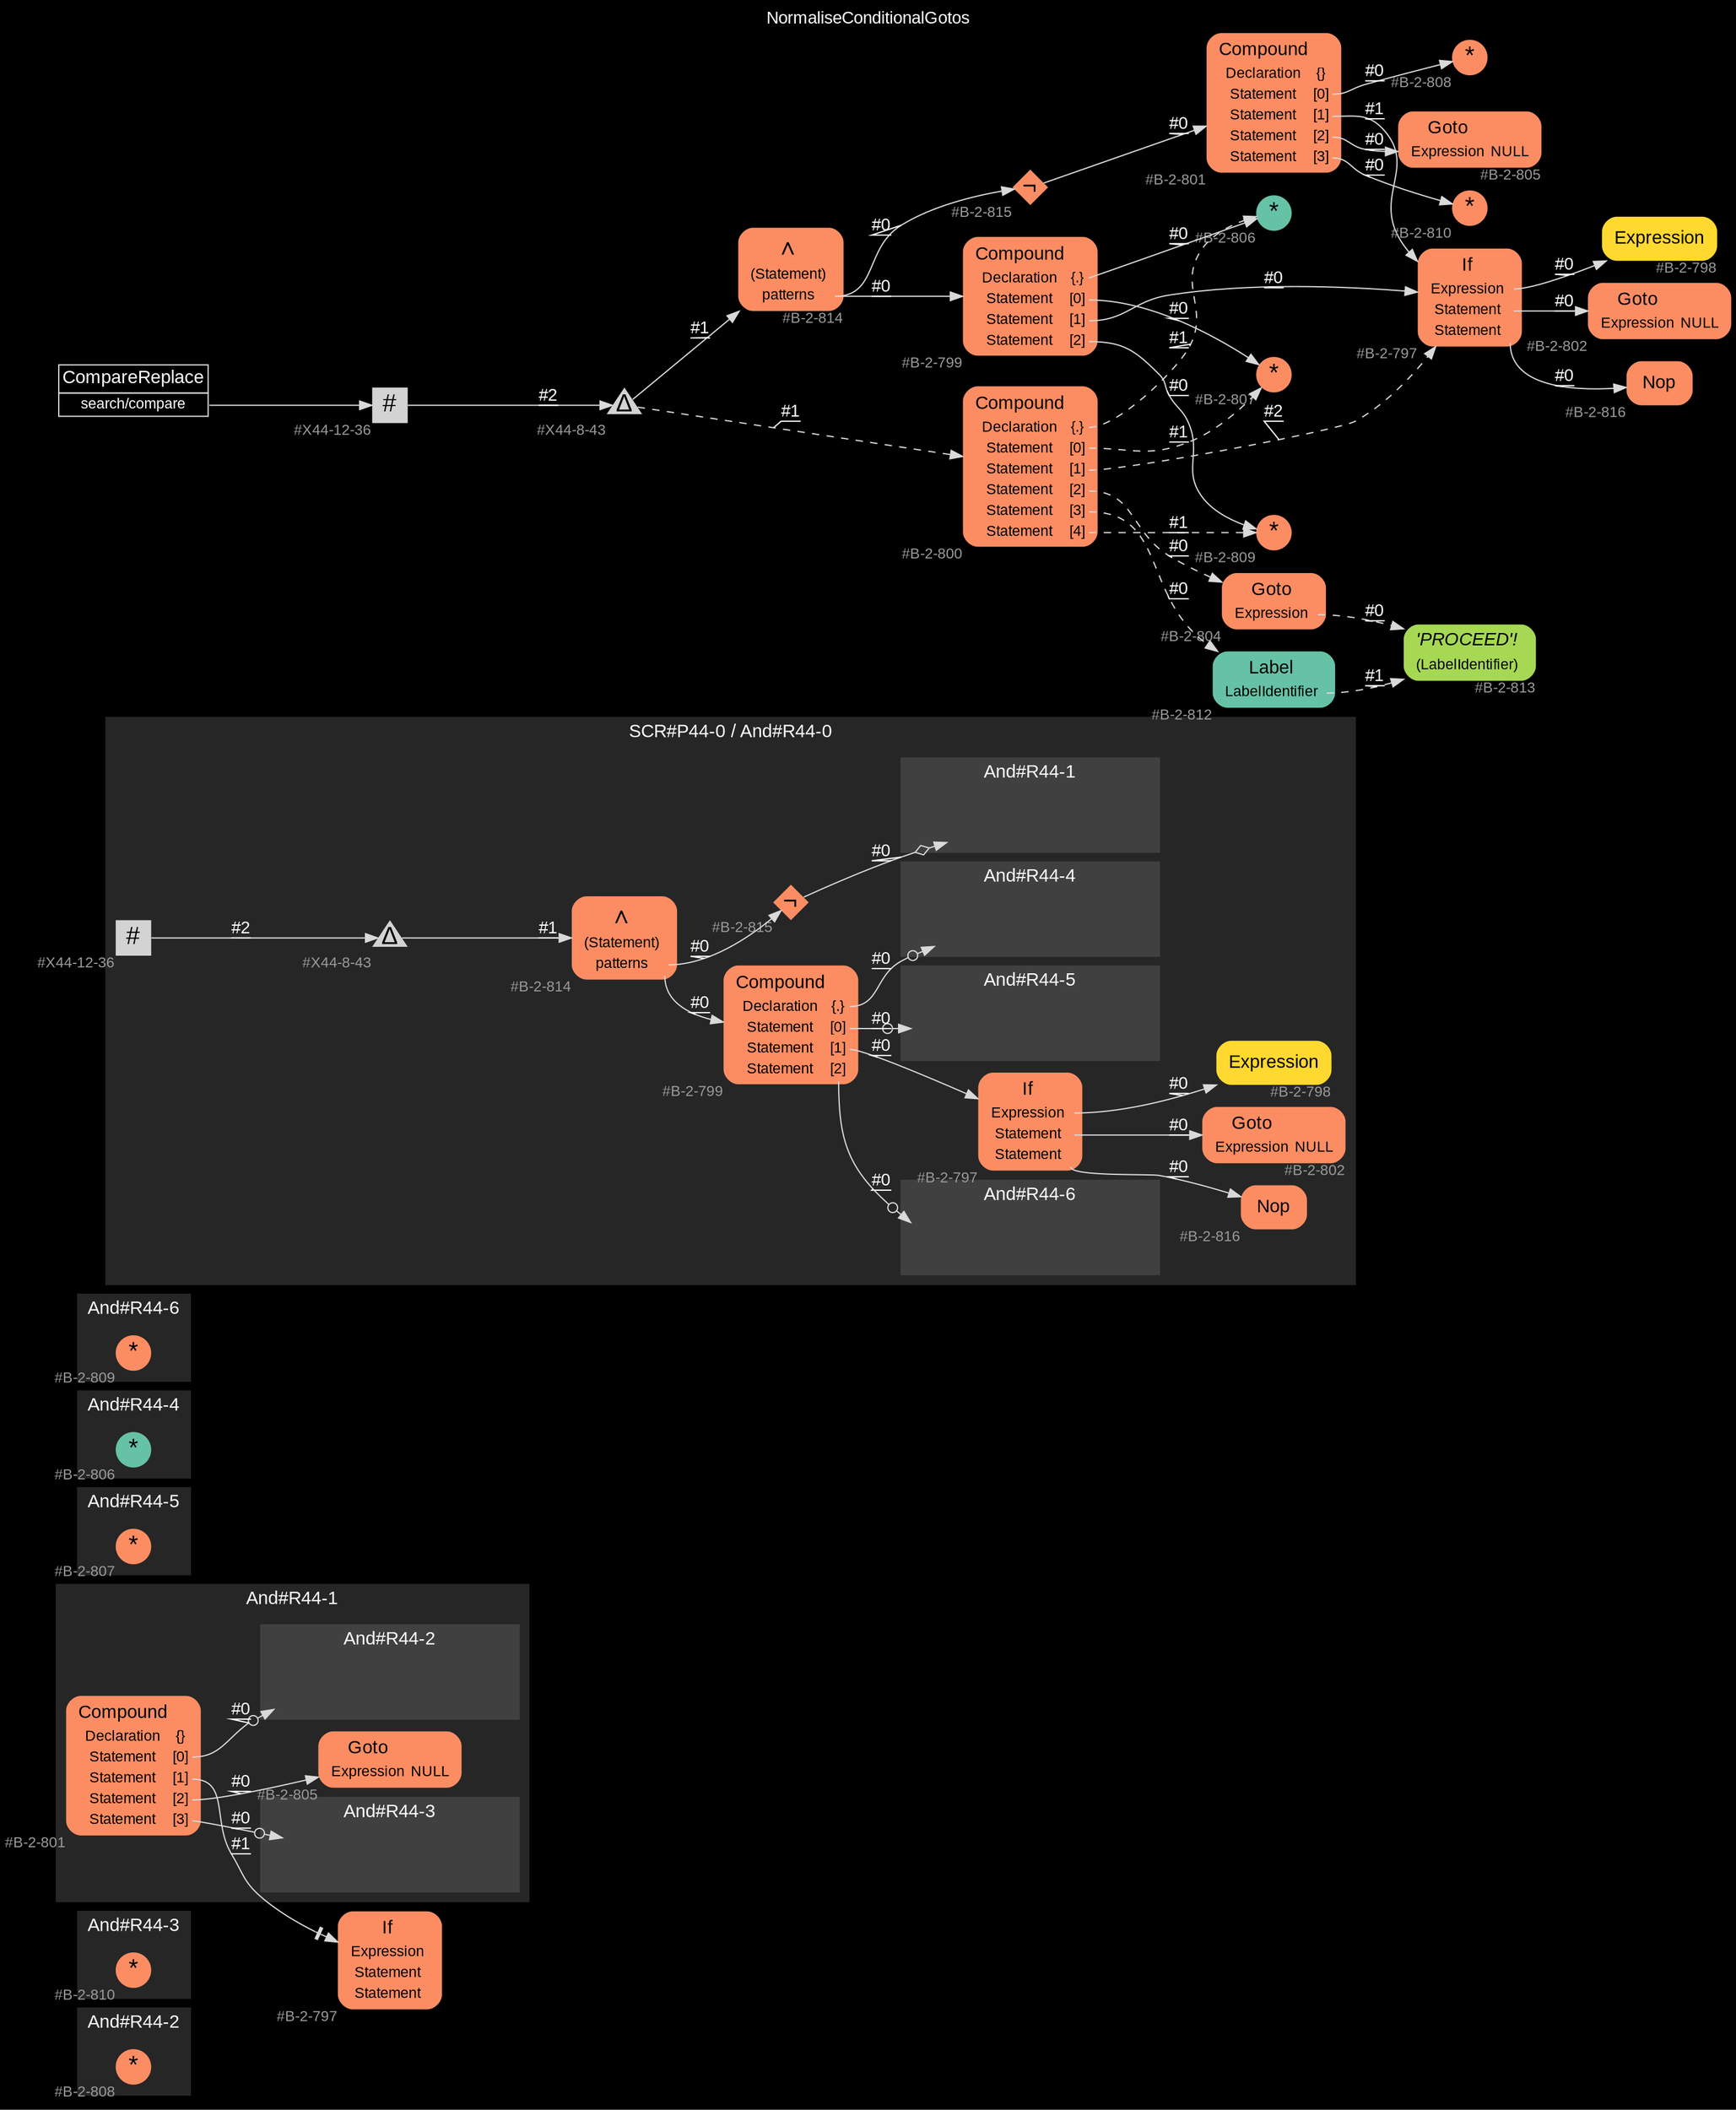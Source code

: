 digraph "NormaliseConditionalGotos" {
label = "NormaliseConditionalGotos"
labelloc = t
graph [
    rankdir = "LR"
    ranksep = 0.3
    bgcolor = black
    color = grey85
    fontcolor = white
    fontname = "Arial"
];
node [
    fontname = "Arial"
];
edge [
    fontname = "Arial"
];

// -------------------- figure And#R44-2 --------------------
// -------- region And#R44-2 ----------
subgraph "clusterAnd#R44-2" {
    label = "And#R44-2"
    style = "filled"
    color = gray15
    fontsize = "15"
    // -------- block And#R44-2/#B-2-808 ----------
    "And#R44-2/#B-2-808" [
        fillcolor = "/set28/2"
        xlabel = "#B-2-808"
        fontsize = "12"
        fontcolor = grey60
        shape = "circle"
        label = <<FONT COLOR="black" POINT-SIZE="20">*</FONT>>
        style = "filled"
        penwidth = 0.0
        fixedsize = true
        width = 0.4
        height = 0.4
    ];
    
}


// -------------------- figure And#R44-3 --------------------
// -------- region And#R44-3 ----------
subgraph "clusterAnd#R44-3" {
    label = "And#R44-3"
    style = "filled"
    color = gray15
    fontsize = "15"
    // -------- block And#R44-3/#B-2-810 ----------
    "And#R44-3/#B-2-810" [
        fillcolor = "/set28/2"
        xlabel = "#B-2-810"
        fontsize = "12"
        fontcolor = grey60
        shape = "circle"
        label = <<FONT COLOR="black" POINT-SIZE="20">*</FONT>>
        style = "filled"
        penwidth = 0.0
        fixedsize = true
        width = 0.4
        height = 0.4
    ];
    
}


// -------------------- figure And#R44-1 --------------------
// -------- region And#R44-1 ----------
subgraph "clusterAnd#R44-1" {
    label = "And#R44-1"
    style = "filled"
    color = gray15
    fontsize = "15"
    // -------- block And#R44-1/#B-2-805 ----------
    "And#R44-1/#B-2-805" [
        fillcolor = "/set28/2"
        xlabel = "#B-2-805"
        fontsize = "12"
        fontcolor = grey60
        shape = "plaintext"
        label = <<TABLE BORDER="0" CELLBORDER="0" CELLSPACING="0">
         <TR><TD><FONT COLOR="black" POINT-SIZE="15">Goto</FONT></TD></TR>
         <TR><TD><FONT COLOR="black" POINT-SIZE="12">Expression</FONT></TD><TD PORT="port0"><FONT COLOR="black" POINT-SIZE="12">NULL</FONT></TD></TR>
        </TABLE>>
        style = "rounded,filled"
    ];
    
    // -------- block And#R44-1/#B-2-801 ----------
    "And#R44-1/#B-2-801" [
        fillcolor = "/set28/2"
        xlabel = "#B-2-801"
        fontsize = "12"
        fontcolor = grey60
        shape = "plaintext"
        label = <<TABLE BORDER="0" CELLBORDER="0" CELLSPACING="0">
         <TR><TD><FONT COLOR="black" POINT-SIZE="15">Compound</FONT></TD></TR>
         <TR><TD><FONT COLOR="black" POINT-SIZE="12">Declaration</FONT></TD><TD PORT="port0"><FONT COLOR="black" POINT-SIZE="12">{}</FONT></TD></TR>
         <TR><TD><FONT COLOR="black" POINT-SIZE="12">Statement</FONT></TD><TD PORT="port1"><FONT COLOR="black" POINT-SIZE="12">[0]</FONT></TD></TR>
         <TR><TD><FONT COLOR="black" POINT-SIZE="12">Statement</FONT></TD><TD PORT="port2"><FONT COLOR="black" POINT-SIZE="12">[1]</FONT></TD></TR>
         <TR><TD><FONT COLOR="black" POINT-SIZE="12">Statement</FONT></TD><TD PORT="port3"><FONT COLOR="black" POINT-SIZE="12">[2]</FONT></TD></TR>
         <TR><TD><FONT COLOR="black" POINT-SIZE="12">Statement</FONT></TD><TD PORT="port4"><FONT COLOR="black" POINT-SIZE="12">[3]</FONT></TD></TR>
        </TABLE>>
        style = "rounded,filled"
    ];
    
    // -------- region And#R44-1/And#R44-2 ----------
    subgraph "clusterAnd#R44-1/And#R44-2" {
        label = "And#R44-2"
        style = "filled"
        color = gray25
        fontsize = "15"
        // -------- block And#R44-1/And#R44-2/#B-2-808 ----------
        "And#R44-1/And#R44-2/#B-2-808" [
            fillcolor = "/set28/2"
            xlabel = "#B-2-808"
            fontsize = "12"
            fontcolor = grey60
            shape = "none"
            style = "invisible"
        ];
        
    }
    
    // -------- region And#R44-1/And#R44-3 ----------
    subgraph "clusterAnd#R44-1/And#R44-3" {
        label = "And#R44-3"
        style = "filled"
        color = gray25
        fontsize = "15"
        // -------- block And#R44-1/And#R44-3/#B-2-810 ----------
        "And#R44-1/And#R44-3/#B-2-810" [
            fillcolor = "/set28/2"
            xlabel = "#B-2-810"
            fontsize = "12"
            fontcolor = grey60
            shape = "none"
            style = "invisible"
        ];
        
    }
    
}

// -------- block And#R44-1/#B-2-797 ----------
"And#R44-1/#B-2-797" [
    fillcolor = "/set28/2"
    xlabel = "#B-2-797"
    fontsize = "12"
    fontcolor = grey60
    shape = "plaintext"
    label = <<TABLE BORDER="0" CELLBORDER="0" CELLSPACING="0">
     <TR><TD><FONT COLOR="black" POINT-SIZE="15">If</FONT></TD></TR>
     <TR><TD><FONT COLOR="black" POINT-SIZE="12">Expression</FONT></TD><TD PORT="port0"></TD></TR>
     <TR><TD><FONT COLOR="black" POINT-SIZE="12">Statement</FONT></TD><TD PORT="port1"></TD></TR>
     <TR><TD><FONT COLOR="black" POINT-SIZE="12">Statement</FONT></TD><TD PORT="port2"></TD></TR>
    </TABLE>>
    style = "rounded,filled"
];

"And#R44-1/#B-2-801":port1 -> "And#R44-1/And#R44-2/#B-2-808" [
    arrowhead="normalnoneodot"
    label = "#0"
    decorate = true
    color = grey85
    fontcolor = white
];

"And#R44-1/#B-2-801":port2 -> "And#R44-1/#B-2-797" [
    arrowhead="normalnonetee"
    label = "#1"
    decorate = true
    color = grey85
    fontcolor = white
];

"And#R44-1/#B-2-801":port3 -> "And#R44-1/#B-2-805" [
    label = "#0"
    decorate = true
    color = grey85
    fontcolor = white
];

"And#R44-1/#B-2-801":port4 -> "And#R44-1/And#R44-3/#B-2-810" [
    arrowhead="normalnoneodot"
    label = "#0"
    decorate = true
    color = grey85
    fontcolor = white
];


// -------------------- figure And#R44-5 --------------------
// -------- region And#R44-5 ----------
subgraph "clusterAnd#R44-5" {
    label = "And#R44-5"
    style = "filled"
    color = gray15
    fontsize = "15"
    // -------- block And#R44-5/#B-2-807 ----------
    "And#R44-5/#B-2-807" [
        fillcolor = "/set28/2"
        xlabel = "#B-2-807"
        fontsize = "12"
        fontcolor = grey60
        shape = "circle"
        label = <<FONT COLOR="black" POINT-SIZE="20">*</FONT>>
        style = "filled"
        penwidth = 0.0
        fixedsize = true
        width = 0.4
        height = 0.4
    ];
    
}


// -------------------- figure And#R44-4 --------------------
// -------- region And#R44-4 ----------
subgraph "clusterAnd#R44-4" {
    label = "And#R44-4"
    style = "filled"
    color = gray15
    fontsize = "15"
    // -------- block And#R44-4/#B-2-806 ----------
    "And#R44-4/#B-2-806" [
        fillcolor = "/set28/1"
        xlabel = "#B-2-806"
        fontsize = "12"
        fontcolor = grey60
        shape = "circle"
        label = <<FONT COLOR="black" POINT-SIZE="20">*</FONT>>
        style = "filled"
        penwidth = 0.0
        fixedsize = true
        width = 0.4
        height = 0.4
    ];
    
}


// -------------------- figure And#R44-6 --------------------
// -------- region And#R44-6 ----------
subgraph "clusterAnd#R44-6" {
    label = "And#R44-6"
    style = "filled"
    color = gray15
    fontsize = "15"
    // -------- block And#R44-6/#B-2-809 ----------
    "And#R44-6/#B-2-809" [
        fillcolor = "/set28/2"
        xlabel = "#B-2-809"
        fontsize = "12"
        fontcolor = grey60
        shape = "circle"
        label = <<FONT COLOR="black" POINT-SIZE="20">*</FONT>>
        style = "filled"
        penwidth = 0.0
        fixedsize = true
        width = 0.4
        height = 0.4
    ];
    
}


// -------------------- figure And#R44-0 --------------------
// -------- region And#R44-0 ----------
subgraph "clusterAnd#R44-0" {
    label = "SCR#P44-0 / And#R44-0"
    style = "filled"
    color = gray15
    fontsize = "15"
    // -------- block And#R44-0/#B-2-798 ----------
    "And#R44-0/#B-2-798" [
        fillcolor = "/set28/6"
        xlabel = "#B-2-798"
        fontsize = "12"
        fontcolor = grey60
        shape = "plaintext"
        label = <<TABLE BORDER="0" CELLBORDER="0" CELLSPACING="0">
         <TR><TD><FONT COLOR="black" POINT-SIZE="15">Expression</FONT></TD></TR>
        </TABLE>>
        style = "rounded,filled"
    ];
    
    // -------- block And#R44-0/#B-2-814 ----------
    "And#R44-0/#B-2-814" [
        fillcolor = "/set28/2"
        xlabel = "#B-2-814"
        fontsize = "12"
        fontcolor = grey60
        shape = "plaintext"
        label = <<TABLE BORDER="0" CELLBORDER="0" CELLSPACING="0">
         <TR><TD><FONT COLOR="black" POINT-SIZE="20">∧</FONT></TD></TR>
         <TR><TD><FONT COLOR="black" POINT-SIZE="12">(Statement)</FONT></TD><TD PORT="port0"></TD></TR>
         <TR><TD><FONT COLOR="black" POINT-SIZE="12">patterns</FONT></TD><TD PORT="port1"></TD></TR>
        </TABLE>>
        style = "rounded,filled"
    ];
    
    // -------- block And#R44-0/#B-2-802 ----------
    "And#R44-0/#B-2-802" [
        fillcolor = "/set28/2"
        xlabel = "#B-2-802"
        fontsize = "12"
        fontcolor = grey60
        shape = "plaintext"
        label = <<TABLE BORDER="0" CELLBORDER="0" CELLSPACING="0">
         <TR><TD><FONT COLOR="black" POINT-SIZE="15">Goto</FONT></TD></TR>
         <TR><TD><FONT COLOR="black" POINT-SIZE="12">Expression</FONT></TD><TD PORT="port0"><FONT COLOR="black" POINT-SIZE="12">NULL</FONT></TD></TR>
        </TABLE>>
        style = "rounded,filled"
    ];
    
    // -------- block And#R44-0/#X44-12-36 ----------
    "And#R44-0/#X44-12-36" [
        xlabel = "#X44-12-36"
        fontsize = "12"
        fontcolor = grey60
        shape = "square"
        label = <<FONT COLOR="black" POINT-SIZE="20">#</FONT>>
        style = "filled"
        penwidth = 0.0
        fixedsize = true
        width = 0.4
        height = 0.4
    ];
    
    // -------- block And#R44-0/#B-2-799 ----------
    "And#R44-0/#B-2-799" [
        fillcolor = "/set28/2"
        xlabel = "#B-2-799"
        fontsize = "12"
        fontcolor = grey60
        shape = "plaintext"
        label = <<TABLE BORDER="0" CELLBORDER="0" CELLSPACING="0">
         <TR><TD><FONT COLOR="black" POINT-SIZE="15">Compound</FONT></TD></TR>
         <TR><TD><FONT COLOR="black" POINT-SIZE="12">Declaration</FONT></TD><TD PORT="port0"><FONT COLOR="black" POINT-SIZE="12">{.}</FONT></TD></TR>
         <TR><TD><FONT COLOR="black" POINT-SIZE="12">Statement</FONT></TD><TD PORT="port1"><FONT COLOR="black" POINT-SIZE="12">[0]</FONT></TD></TR>
         <TR><TD><FONT COLOR="black" POINT-SIZE="12">Statement</FONT></TD><TD PORT="port2"><FONT COLOR="black" POINT-SIZE="12">[1]</FONT></TD></TR>
         <TR><TD><FONT COLOR="black" POINT-SIZE="12">Statement</FONT></TD><TD PORT="port3"><FONT COLOR="black" POINT-SIZE="12">[2]</FONT></TD></TR>
        </TABLE>>
        style = "rounded,filled"
    ];
    
    // -------- block And#R44-0/#X44-8-43 ----------
    "And#R44-0/#X44-8-43" [
        xlabel = "#X44-8-43"
        fontsize = "12"
        fontcolor = grey60
        shape = "triangle"
        label = <<FONT COLOR="black" POINT-SIZE="20">Δ</FONT>>
        style = "filled"
        penwidth = 0.0
        fixedsize = true
        width = 0.4
        height = 0.4
    ];
    
    // -------- block And#R44-0/#B-2-816 ----------
    "And#R44-0/#B-2-816" [
        fillcolor = "/set28/2"
        xlabel = "#B-2-816"
        fontsize = "12"
        fontcolor = grey60
        shape = "plaintext"
        label = <<TABLE BORDER="0" CELLBORDER="0" CELLSPACING="0">
         <TR><TD><FONT COLOR="black" POINT-SIZE="15">Nop</FONT></TD></TR>
        </TABLE>>
        style = "rounded,filled"
    ];
    
    // -------- block And#R44-0/#B-2-797 ----------
    "And#R44-0/#B-2-797" [
        fillcolor = "/set28/2"
        xlabel = "#B-2-797"
        fontsize = "12"
        fontcolor = grey60
        shape = "plaintext"
        label = <<TABLE BORDER="0" CELLBORDER="0" CELLSPACING="0">
         <TR><TD><FONT COLOR="black" POINT-SIZE="15">If</FONT></TD></TR>
         <TR><TD><FONT COLOR="black" POINT-SIZE="12">Expression</FONT></TD><TD PORT="port0"></TD></TR>
         <TR><TD><FONT COLOR="black" POINT-SIZE="12">Statement</FONT></TD><TD PORT="port1"></TD></TR>
         <TR><TD><FONT COLOR="black" POINT-SIZE="12">Statement</FONT></TD><TD PORT="port2"></TD></TR>
        </TABLE>>
        style = "rounded,filled"
    ];
    
    // -------- block And#R44-0/#B-2-815 ----------
    "And#R44-0/#B-2-815" [
        fillcolor = "/set28/2"
        xlabel = "#B-2-815"
        fontsize = "12"
        fontcolor = grey60
        shape = "diamond"
        label = <<FONT COLOR="black" POINT-SIZE="20">¬</FONT>>
        style = "filled"
        penwidth = 0.0
        fixedsize = true
        width = 0.4
        height = 0.4
    ];
    
    // -------- region And#R44-0/And#R44-1 ----------
    subgraph "clusterAnd#R44-0/And#R44-1" {
        label = "And#R44-1"
        style = "filled"
        color = gray25
        fontsize = "15"
        // -------- block And#R44-0/And#R44-1/#B-2-801 ----------
        "And#R44-0/And#R44-1/#B-2-801" [
            fillcolor = "/set28/2"
            xlabel = "#B-2-801"
            fontsize = "12"
            fontcolor = grey60
            shape = "none"
            style = "invisible"
        ];
        
    }
    
    // -------- region And#R44-0/And#R44-4 ----------
    subgraph "clusterAnd#R44-0/And#R44-4" {
        label = "And#R44-4"
        style = "filled"
        color = gray25
        fontsize = "15"
        // -------- block And#R44-0/And#R44-4/#B-2-806 ----------
        "And#R44-0/And#R44-4/#B-2-806" [
            fillcolor = "/set28/1"
            xlabel = "#B-2-806"
            fontsize = "12"
            fontcolor = grey60
            shape = "none"
            style = "invisible"
        ];
        
    }
    
    // -------- region And#R44-0/And#R44-5 ----------
    subgraph "clusterAnd#R44-0/And#R44-5" {
        label = "And#R44-5"
        style = "filled"
        color = gray25
        fontsize = "15"
        // -------- block And#R44-0/And#R44-5/#B-2-807 ----------
        "And#R44-0/And#R44-5/#B-2-807" [
            fillcolor = "/set28/2"
            xlabel = "#B-2-807"
            fontsize = "12"
            fontcolor = grey60
            shape = "none"
            style = "invisible"
        ];
        
    }
    
    // -------- region And#R44-0/And#R44-6 ----------
    subgraph "clusterAnd#R44-0/And#R44-6" {
        label = "And#R44-6"
        style = "filled"
        color = gray25
        fontsize = "15"
        // -------- block And#R44-0/And#R44-6/#B-2-809 ----------
        "And#R44-0/And#R44-6/#B-2-809" [
            fillcolor = "/set28/2"
            xlabel = "#B-2-809"
            fontsize = "12"
            fontcolor = grey60
            shape = "none"
            style = "invisible"
        ];
        
    }
    
}

"And#R44-0/#B-2-814":port1 -> "And#R44-0/#B-2-799" [
    label = "#0"
    decorate = true
    color = grey85
    fontcolor = white
];

"And#R44-0/#B-2-814":port1 -> "And#R44-0/#B-2-815" [
    label = "#0"
    decorate = true
    color = grey85
    fontcolor = white
];

"And#R44-0/#X44-12-36" -> "And#R44-0/#X44-8-43" [
    label = "#2"
    decorate = true
    color = grey85
    fontcolor = white
];

"And#R44-0/#B-2-799":port0 -> "And#R44-0/And#R44-4/#B-2-806" [
    arrowhead="normalnoneodot"
    label = "#0"
    decorate = true
    color = grey85
    fontcolor = white
];

"And#R44-0/#B-2-799":port1 -> "And#R44-0/And#R44-5/#B-2-807" [
    arrowhead="normalnoneodot"
    label = "#0"
    decorate = true
    color = grey85
    fontcolor = white
];

"And#R44-0/#B-2-799":port2 -> "And#R44-0/#B-2-797" [
    label = "#0"
    decorate = true
    color = grey85
    fontcolor = white
];

"And#R44-0/#B-2-799":port3 -> "And#R44-0/And#R44-6/#B-2-809" [
    arrowhead="normalnoneodot"
    label = "#0"
    decorate = true
    color = grey85
    fontcolor = white
];

"And#R44-0/#X44-8-43" -> "And#R44-0/#B-2-814" [
    label = "#1"
    decorate = true
    color = grey85
    fontcolor = white
];

"And#R44-0/#B-2-797":port0 -> "And#R44-0/#B-2-798" [
    label = "#0"
    decorate = true
    color = grey85
    fontcolor = white
];

"And#R44-0/#B-2-797":port1 -> "And#R44-0/#B-2-802" [
    label = "#0"
    decorate = true
    color = grey85
    fontcolor = white
];

"And#R44-0/#B-2-797":port2 -> "And#R44-0/#B-2-816" [
    label = "#0"
    decorate = true
    color = grey85
    fontcolor = white
];

"And#R44-0/#B-2-815" -> "And#R44-0/And#R44-1/#B-2-801" [
    arrowhead="normalnoneodiamond"
    label = "#0"
    decorate = true
    color = grey85
    fontcolor = white
];


// -------------------- transformation figure --------------------
// -------- block CR#X44-10-44 ----------
"CR#X44-10-44" [
    fillcolor = black
    fontsize = "12"
    fontcolor = grey60
    shape = "plaintext"
    label = <<TABLE BORDER="0" CELLBORDER="1" CELLSPACING="0">
     <TR><TD><FONT COLOR="white" POINT-SIZE="15">CompareReplace</FONT></TD></TR>
     <TR><TD PORT="port0"><FONT COLOR="white" POINT-SIZE="12">search/compare</FONT></TD></TR>
    </TABLE>>
    style = "filled"
    color = grey85
];

// -------- block #X44-12-36 ----------
"#X44-12-36" [
    xlabel = "#X44-12-36"
    fontsize = "12"
    fontcolor = grey60
    shape = "square"
    label = <<FONT COLOR="black" POINT-SIZE="20">#</FONT>>
    style = "filled"
    penwidth = 0.0
    fixedsize = true
    width = 0.4
    height = 0.4
];

// -------- block #X44-8-43 ----------
"#X44-8-43" [
    xlabel = "#X44-8-43"
    fontsize = "12"
    fontcolor = grey60
    shape = "triangle"
    label = <<FONT COLOR="black" POINT-SIZE="20">Δ</FONT>>
    style = "filled"
    penwidth = 0.0
    fixedsize = true
    width = 0.4
    height = 0.4
];

// -------- block #B-2-814 ----------
"#B-2-814" [
    fillcolor = "/set28/2"
    xlabel = "#B-2-814"
    fontsize = "12"
    fontcolor = grey60
    shape = "plaintext"
    label = <<TABLE BORDER="0" CELLBORDER="0" CELLSPACING="0">
     <TR><TD><FONT COLOR="black" POINT-SIZE="20">∧</FONT></TD></TR>
     <TR><TD><FONT COLOR="black" POINT-SIZE="12">(Statement)</FONT></TD><TD PORT="port0"></TD></TR>
     <TR><TD><FONT COLOR="black" POINT-SIZE="12">patterns</FONT></TD><TD PORT="port1"></TD></TR>
    </TABLE>>
    style = "rounded,filled"
];

// -------- block #B-2-799 ----------
"#B-2-799" [
    fillcolor = "/set28/2"
    xlabel = "#B-2-799"
    fontsize = "12"
    fontcolor = grey60
    shape = "plaintext"
    label = <<TABLE BORDER="0" CELLBORDER="0" CELLSPACING="0">
     <TR><TD><FONT COLOR="black" POINT-SIZE="15">Compound</FONT></TD></TR>
     <TR><TD><FONT COLOR="black" POINT-SIZE="12">Declaration</FONT></TD><TD PORT="port0"><FONT COLOR="black" POINT-SIZE="12">{.}</FONT></TD></TR>
     <TR><TD><FONT COLOR="black" POINT-SIZE="12">Statement</FONT></TD><TD PORT="port1"><FONT COLOR="black" POINT-SIZE="12">[0]</FONT></TD></TR>
     <TR><TD><FONT COLOR="black" POINT-SIZE="12">Statement</FONT></TD><TD PORT="port2"><FONT COLOR="black" POINT-SIZE="12">[1]</FONT></TD></TR>
     <TR><TD><FONT COLOR="black" POINT-SIZE="12">Statement</FONT></TD><TD PORT="port3"><FONT COLOR="black" POINT-SIZE="12">[2]</FONT></TD></TR>
    </TABLE>>
    style = "rounded,filled"
];

// -------- block #B-2-806 ----------
"#B-2-806" [
    fillcolor = "/set28/1"
    xlabel = "#B-2-806"
    fontsize = "12"
    fontcolor = grey60
    shape = "circle"
    label = <<FONT COLOR="black" POINT-SIZE="20">*</FONT>>
    style = "filled"
    penwidth = 0.0
    fixedsize = true
    width = 0.4
    height = 0.4
];

// -------- block #B-2-807 ----------
"#B-2-807" [
    fillcolor = "/set28/2"
    xlabel = "#B-2-807"
    fontsize = "12"
    fontcolor = grey60
    shape = "circle"
    label = <<FONT COLOR="black" POINT-SIZE="20">*</FONT>>
    style = "filled"
    penwidth = 0.0
    fixedsize = true
    width = 0.4
    height = 0.4
];

// -------- block #B-2-797 ----------
"#B-2-797" [
    fillcolor = "/set28/2"
    xlabel = "#B-2-797"
    fontsize = "12"
    fontcolor = grey60
    shape = "plaintext"
    label = <<TABLE BORDER="0" CELLBORDER="0" CELLSPACING="0">
     <TR><TD><FONT COLOR="black" POINT-SIZE="15">If</FONT></TD></TR>
     <TR><TD><FONT COLOR="black" POINT-SIZE="12">Expression</FONT></TD><TD PORT="port0"></TD></TR>
     <TR><TD><FONT COLOR="black" POINT-SIZE="12">Statement</FONT></TD><TD PORT="port1"></TD></TR>
     <TR><TD><FONT COLOR="black" POINT-SIZE="12">Statement</FONT></TD><TD PORT="port2"></TD></TR>
    </TABLE>>
    style = "rounded,filled"
];

// -------- block #B-2-798 ----------
"#B-2-798" [
    fillcolor = "/set28/6"
    xlabel = "#B-2-798"
    fontsize = "12"
    fontcolor = grey60
    shape = "plaintext"
    label = <<TABLE BORDER="0" CELLBORDER="0" CELLSPACING="0">
     <TR><TD><FONT COLOR="black" POINT-SIZE="15">Expression</FONT></TD></TR>
    </TABLE>>
    style = "rounded,filled"
];

// -------- block #B-2-802 ----------
"#B-2-802" [
    fillcolor = "/set28/2"
    xlabel = "#B-2-802"
    fontsize = "12"
    fontcolor = grey60
    shape = "plaintext"
    label = <<TABLE BORDER="0" CELLBORDER="0" CELLSPACING="0">
     <TR><TD><FONT COLOR="black" POINT-SIZE="15">Goto</FONT></TD></TR>
     <TR><TD><FONT COLOR="black" POINT-SIZE="12">Expression</FONT></TD><TD PORT="port0"><FONT COLOR="black" POINT-SIZE="12">NULL</FONT></TD></TR>
    </TABLE>>
    style = "rounded,filled"
];

// -------- block #B-2-816 ----------
"#B-2-816" [
    fillcolor = "/set28/2"
    xlabel = "#B-2-816"
    fontsize = "12"
    fontcolor = grey60
    shape = "plaintext"
    label = <<TABLE BORDER="0" CELLBORDER="0" CELLSPACING="0">
     <TR><TD><FONT COLOR="black" POINT-SIZE="15">Nop</FONT></TD></TR>
    </TABLE>>
    style = "rounded,filled"
];

// -------- block #B-2-809 ----------
"#B-2-809" [
    fillcolor = "/set28/2"
    xlabel = "#B-2-809"
    fontsize = "12"
    fontcolor = grey60
    shape = "circle"
    label = <<FONT COLOR="black" POINT-SIZE="20">*</FONT>>
    style = "filled"
    penwidth = 0.0
    fixedsize = true
    width = 0.4
    height = 0.4
];

// -------- block #B-2-815 ----------
"#B-2-815" [
    fillcolor = "/set28/2"
    xlabel = "#B-2-815"
    fontsize = "12"
    fontcolor = grey60
    shape = "diamond"
    label = <<FONT COLOR="black" POINT-SIZE="20">¬</FONT>>
    style = "filled"
    penwidth = 0.0
    fixedsize = true
    width = 0.4
    height = 0.4
];

// -------- block #B-2-801 ----------
"#B-2-801" [
    fillcolor = "/set28/2"
    xlabel = "#B-2-801"
    fontsize = "12"
    fontcolor = grey60
    shape = "plaintext"
    label = <<TABLE BORDER="0" CELLBORDER="0" CELLSPACING="0">
     <TR><TD><FONT COLOR="black" POINT-SIZE="15">Compound</FONT></TD></TR>
     <TR><TD><FONT COLOR="black" POINT-SIZE="12">Declaration</FONT></TD><TD PORT="port0"><FONT COLOR="black" POINT-SIZE="12">{}</FONT></TD></TR>
     <TR><TD><FONT COLOR="black" POINT-SIZE="12">Statement</FONT></TD><TD PORT="port1"><FONT COLOR="black" POINT-SIZE="12">[0]</FONT></TD></TR>
     <TR><TD><FONT COLOR="black" POINT-SIZE="12">Statement</FONT></TD><TD PORT="port2"><FONT COLOR="black" POINT-SIZE="12">[1]</FONT></TD></TR>
     <TR><TD><FONT COLOR="black" POINT-SIZE="12">Statement</FONT></TD><TD PORT="port3"><FONT COLOR="black" POINT-SIZE="12">[2]</FONT></TD></TR>
     <TR><TD><FONT COLOR="black" POINT-SIZE="12">Statement</FONT></TD><TD PORT="port4"><FONT COLOR="black" POINT-SIZE="12">[3]</FONT></TD></TR>
    </TABLE>>
    style = "rounded,filled"
];

// -------- block #B-2-808 ----------
"#B-2-808" [
    fillcolor = "/set28/2"
    xlabel = "#B-2-808"
    fontsize = "12"
    fontcolor = grey60
    shape = "circle"
    label = <<FONT COLOR="black" POINT-SIZE="20">*</FONT>>
    style = "filled"
    penwidth = 0.0
    fixedsize = true
    width = 0.4
    height = 0.4
];

// -------- block #B-2-805 ----------
"#B-2-805" [
    fillcolor = "/set28/2"
    xlabel = "#B-2-805"
    fontsize = "12"
    fontcolor = grey60
    shape = "plaintext"
    label = <<TABLE BORDER="0" CELLBORDER="0" CELLSPACING="0">
     <TR><TD><FONT COLOR="black" POINT-SIZE="15">Goto</FONT></TD></TR>
     <TR><TD><FONT COLOR="black" POINT-SIZE="12">Expression</FONT></TD><TD PORT="port0"><FONT COLOR="black" POINT-SIZE="12">NULL</FONT></TD></TR>
    </TABLE>>
    style = "rounded,filled"
];

// -------- block #B-2-810 ----------
"#B-2-810" [
    fillcolor = "/set28/2"
    xlabel = "#B-2-810"
    fontsize = "12"
    fontcolor = grey60
    shape = "circle"
    label = <<FONT COLOR="black" POINT-SIZE="20">*</FONT>>
    style = "filled"
    penwidth = 0.0
    fixedsize = true
    width = 0.4
    height = 0.4
];

// -------- block #B-2-800 ----------
"#B-2-800" [
    fillcolor = "/set28/2"
    xlabel = "#B-2-800"
    fontsize = "12"
    fontcolor = grey60
    shape = "plaintext"
    label = <<TABLE BORDER="0" CELLBORDER="0" CELLSPACING="0">
     <TR><TD><FONT COLOR="black" POINT-SIZE="15">Compound</FONT></TD></TR>
     <TR><TD><FONT COLOR="black" POINT-SIZE="12">Declaration</FONT></TD><TD PORT="port0"><FONT COLOR="black" POINT-SIZE="12">{.}</FONT></TD></TR>
     <TR><TD><FONT COLOR="black" POINT-SIZE="12">Statement</FONT></TD><TD PORT="port1"><FONT COLOR="black" POINT-SIZE="12">[0]</FONT></TD></TR>
     <TR><TD><FONT COLOR="black" POINT-SIZE="12">Statement</FONT></TD><TD PORT="port2"><FONT COLOR="black" POINT-SIZE="12">[1]</FONT></TD></TR>
     <TR><TD><FONT COLOR="black" POINT-SIZE="12">Statement</FONT></TD><TD PORT="port3"><FONT COLOR="black" POINT-SIZE="12">[2]</FONT></TD></TR>
     <TR><TD><FONT COLOR="black" POINT-SIZE="12">Statement</FONT></TD><TD PORT="port4"><FONT COLOR="black" POINT-SIZE="12">[3]</FONT></TD></TR>
     <TR><TD><FONT COLOR="black" POINT-SIZE="12">Statement</FONT></TD><TD PORT="port5"><FONT COLOR="black" POINT-SIZE="12">[4]</FONT></TD></TR>
    </TABLE>>
    style = "rounded,filled"
];

// -------- block #B-2-804 ----------
"#B-2-804" [
    fillcolor = "/set28/2"
    xlabel = "#B-2-804"
    fontsize = "12"
    fontcolor = grey60
    shape = "plaintext"
    label = <<TABLE BORDER="0" CELLBORDER="0" CELLSPACING="0">
     <TR><TD><FONT COLOR="black" POINT-SIZE="15">Goto</FONT></TD></TR>
     <TR><TD><FONT COLOR="black" POINT-SIZE="12">Expression</FONT></TD><TD PORT="port0"></TD></TR>
    </TABLE>>
    style = "rounded,filled"
];

// -------- block #B-2-813 ----------
"#B-2-813" [
    fillcolor = "/set28/5"
    xlabel = "#B-2-813"
    fontsize = "12"
    fontcolor = grey60
    shape = "plaintext"
    label = <<TABLE BORDER="0" CELLBORDER="0" CELLSPACING="0">
     <TR><TD><FONT COLOR="black" POINT-SIZE="15"><I>'PROCEED'!</I></FONT></TD></TR>
     <TR><TD><FONT COLOR="black" POINT-SIZE="12">(LabelIdentifier)</FONT></TD><TD PORT="port0"></TD></TR>
    </TABLE>>
    style = "rounded,filled"
];

// -------- block #B-2-812 ----------
"#B-2-812" [
    fillcolor = "/set28/1"
    xlabel = "#B-2-812"
    fontsize = "12"
    fontcolor = grey60
    shape = "plaintext"
    label = <<TABLE BORDER="0" CELLBORDER="0" CELLSPACING="0">
     <TR><TD><FONT COLOR="black" POINT-SIZE="15">Label</FONT></TD></TR>
     <TR><TD><FONT COLOR="black" POINT-SIZE="12">LabelIdentifier</FONT></TD><TD PORT="port0"></TD></TR>
    </TABLE>>
    style = "rounded,filled"
];

"CR#X44-10-44":port0 -> "#X44-12-36" [
    label = ""
    decorate = true
    color = grey85
    fontcolor = white
];

"#X44-12-36" -> "#X44-8-43" [
    label = "#2"
    decorate = true
    color = grey85
    fontcolor = white
];

"#X44-8-43" -> "#B-2-814" [
    label = "#1"
    decorate = true
    color = grey85
    fontcolor = white
];

"#X44-8-43" -> "#B-2-800" [
    style="dashed"
    label = "#1"
    decorate = true
    color = grey85
    fontcolor = white
];

"#B-2-814":port1 -> "#B-2-799" [
    label = "#0"
    decorate = true
    color = grey85
    fontcolor = white
];

"#B-2-814":port1 -> "#B-2-815" [
    label = "#0"
    decorate = true
    color = grey85
    fontcolor = white
];

"#B-2-799":port0 -> "#B-2-806" [
    label = "#0"
    decorate = true
    color = grey85
    fontcolor = white
];

"#B-2-799":port1 -> "#B-2-807" [
    label = "#0"
    decorate = true
    color = grey85
    fontcolor = white
];

"#B-2-799":port2 -> "#B-2-797" [
    label = "#0"
    decorate = true
    color = grey85
    fontcolor = white
];

"#B-2-799":port3 -> "#B-2-809" [
    label = "#0"
    decorate = true
    color = grey85
    fontcolor = white
];

"#B-2-797":port0 -> "#B-2-798" [
    label = "#0"
    decorate = true
    color = grey85
    fontcolor = white
];

"#B-2-797":port1 -> "#B-2-802" [
    label = "#0"
    decorate = true
    color = grey85
    fontcolor = white
];

"#B-2-797":port2 -> "#B-2-816" [
    label = "#0"
    decorate = true
    color = grey85
    fontcolor = white
];

"#B-2-815" -> "#B-2-801" [
    label = "#0"
    decorate = true
    color = grey85
    fontcolor = white
];

"#B-2-801":port1 -> "#B-2-808" [
    label = "#0"
    decorate = true
    color = grey85
    fontcolor = white
];

"#B-2-801":port2 -> "#B-2-797" [
    label = "#1"
    decorate = true
    color = grey85
    fontcolor = white
];

"#B-2-801":port3 -> "#B-2-805" [
    label = "#0"
    decorate = true
    color = grey85
    fontcolor = white
];

"#B-2-801":port4 -> "#B-2-810" [
    label = "#0"
    decorate = true
    color = grey85
    fontcolor = white
];

"#B-2-800":port0 -> "#B-2-806" [
    style="dashed"
    label = "#1"
    decorate = true
    color = grey85
    fontcolor = white
];

"#B-2-800":port1 -> "#B-2-807" [
    style="dashed"
    label = "#1"
    decorate = true
    color = grey85
    fontcolor = white
];

"#B-2-800":port2 -> "#B-2-797" [
    style="dashed"
    label = "#2"
    decorate = true
    color = grey85
    fontcolor = white
];

"#B-2-800":port3 -> "#B-2-804" [
    style="dashed"
    label = "#0"
    decorate = true
    color = grey85
    fontcolor = white
];

"#B-2-800":port4 -> "#B-2-812" [
    style="dashed"
    label = "#0"
    decorate = true
    color = grey85
    fontcolor = white
];

"#B-2-800":port5 -> "#B-2-809" [
    style="dashed"
    label = "#1"
    decorate = true
    color = grey85
    fontcolor = white
];

"#B-2-804":port0 -> "#B-2-813" [
    style="dashed"
    label = "#0"
    decorate = true
    color = grey85
    fontcolor = white
];

"#B-2-812":port0 -> "#B-2-813" [
    style="dashed"
    label = "#1"
    decorate = true
    color = grey85
    fontcolor = white
];


}

